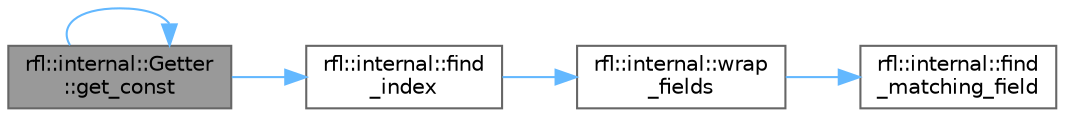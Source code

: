 digraph "rfl::internal::Getter::get_const"
{
 // LATEX_PDF_SIZE
  bgcolor="transparent";
  edge [fontname=Helvetica,fontsize=10,labelfontname=Helvetica,labelfontsize=10];
  node [fontname=Helvetica,fontsize=10,shape=box,height=0.2,width=0.4];
  rankdir="LR";
  Node1 [id="Node000001",label="rfl::internal::Getter\l::get_const",height=0.2,width=0.4,color="gray40", fillcolor="grey60", style="filled", fontcolor="black",tooltip="Gets a field by the field type."];
  Node1 -> Node2 [id="edge5_Node000001_Node000002",color="steelblue1",style="solid",tooltip=" "];
  Node2 [id="Node000002",label="rfl::internal::find\l_index",height=0.2,width=0.4,color="grey40", fillcolor="white", style="filled",URL="$namespacerfl_1_1internal.html#ac9597d133a493797f9e88bb011b59460",tooltip="Finds the index of the field signified by _field_name"];
  Node2 -> Node3 [id="edge6_Node000002_Node000003",color="steelblue1",style="solid",tooltip=" "];
  Node3 [id="Node000003",label="rfl::internal::wrap\l_fields",height=0.2,width=0.4,color="grey40", fillcolor="white", style="filled",URL="$namespacerfl_1_1internal.html#a536c3bfbfe6120845b747b00792ef86d",tooltip=" "];
  Node3 -> Node4 [id="edge7_Node000003_Node000004",color="steelblue1",style="solid",tooltip=" "];
  Node4 [id="Node000004",label="rfl::internal::find\l_matching_field",height=0.2,width=0.4,color="grey40", fillcolor="white", style="filled",URL="$namespacerfl_1_1internal.html#a6bed8293fa3b28ad565e9b9383edbfb9",tooltip=" "];
  Node1 -> Node1 [id="edge8_Node000001_Node000001",color="steelblue1",style="solid",tooltip=" "];
}
